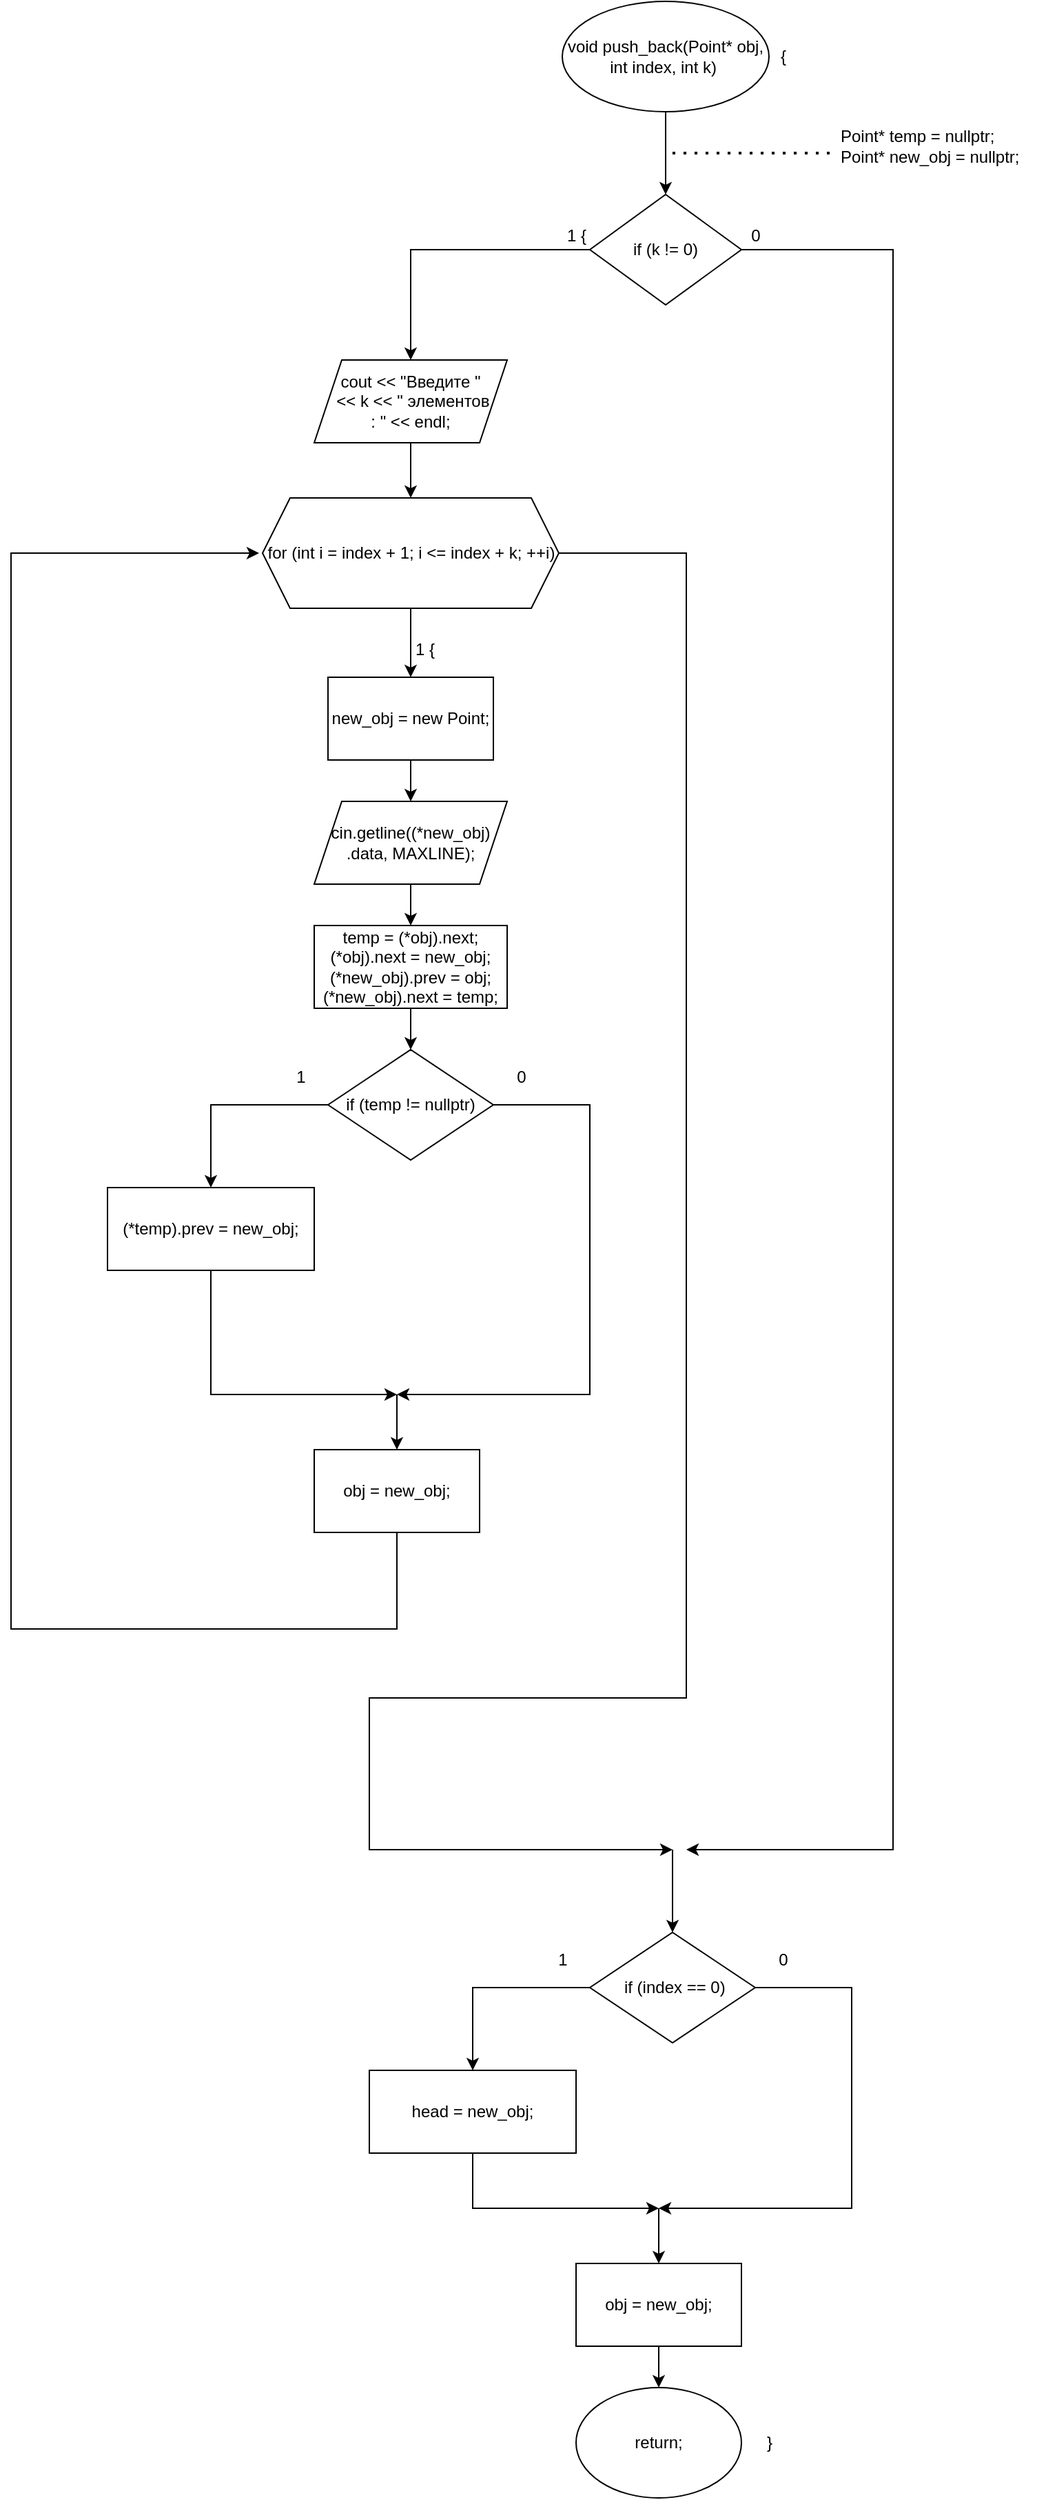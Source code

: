 <mxfile version="13.9.9" type="device"><diagram id="WZKcyplTjmPEuOk7JBOn" name="Страница 1"><mxGraphModel dx="2044" dy="720" grid="1" gridSize="10" guides="1" tooltips="1" connect="1" arrows="1" fold="1" page="1" pageScale="1" pageWidth="827" pageHeight="1169" math="0" shadow="0"><root><mxCell id="0"/><mxCell id="1" parent="0"/><mxCell id="iH49pDxHAX3TET1QfHpG-50" value="" style="endArrow=classic;html=1;" edge="1" parent="1" target="iH49pDxHAX3TET1QfHpG-51"><mxGeometry width="50" height="50" relative="1" as="geometry"><mxPoint x="420" y="1630" as="sourcePoint"/><mxPoint x="430" y="1490" as="targetPoint"/></mxGeometry></mxCell><mxCell id="iH49pDxHAX3TET1QfHpG-164" style="edgeStyle=orthogonalEdgeStyle;rounded=0;orthogonalLoop=1;jettySize=auto;html=1;" edge="1" parent="1" source="iH49pDxHAX3TET1QfHpG-51" target="iH49pDxHAX3TET1QfHpG-162"><mxGeometry relative="1" as="geometry"/></mxCell><mxCell id="iH49pDxHAX3TET1QfHpG-51" value="obj = new_obj;" style="rounded=0;whiteSpace=wrap;html=1;" vertex="1" parent="1"><mxGeometry x="360" y="1670" width="120" height="60" as="geometry"/></mxCell><mxCell id="iH49pDxHAX3TET1QfHpG-52" style="edgeStyle=orthogonalEdgeStyle;rounded=0;orthogonalLoop=1;jettySize=auto;html=1;" edge="1" parent="1" source="iH49pDxHAX3TET1QfHpG-54" target="iH49pDxHAX3TET1QfHpG-58"><mxGeometry relative="1" as="geometry"><mxPoint x="330" y="1530" as="targetPoint"/></mxGeometry></mxCell><mxCell id="iH49pDxHAX3TET1QfHpG-53" style="edgeStyle=orthogonalEdgeStyle;rounded=0;orthogonalLoop=1;jettySize=auto;html=1;" edge="1" parent="1" source="iH49pDxHAX3TET1QfHpG-54"><mxGeometry relative="1" as="geometry"><mxPoint x="420" y="1630" as="targetPoint"/><Array as="points"><mxPoint x="560" y="1470"/><mxPoint x="560" y="1630"/><mxPoint x="420" y="1630"/></Array></mxGeometry></mxCell><mxCell id="iH49pDxHAX3TET1QfHpG-54" value="&amp;nbsp;if (index == 0)" style="rhombus;whiteSpace=wrap;html=1;" vertex="1" parent="1"><mxGeometry x="370" y="1430" width="120" height="80" as="geometry"/></mxCell><mxCell id="iH49pDxHAX3TET1QfHpG-55" value="1" style="text;html=1;align=center;verticalAlign=middle;resizable=0;points=[];autosize=1;" vertex="1" parent="1"><mxGeometry x="340" y="1440" width="20" height="20" as="geometry"/></mxCell><mxCell id="iH49pDxHAX3TET1QfHpG-56" value="0" style="text;html=1;align=center;verticalAlign=middle;resizable=0;points=[];autosize=1;" vertex="1" parent="1"><mxGeometry x="500" y="1440" width="20" height="20" as="geometry"/></mxCell><mxCell id="iH49pDxHAX3TET1QfHpG-57" style="edgeStyle=orthogonalEdgeStyle;rounded=0;orthogonalLoop=1;jettySize=auto;html=1;" edge="1" parent="1" source="iH49pDxHAX3TET1QfHpG-58"><mxGeometry relative="1" as="geometry"><mxPoint x="420" y="1630" as="targetPoint"/><Array as="points"><mxPoint x="285" y="1630"/><mxPoint x="420" y="1630"/></Array></mxGeometry></mxCell><mxCell id="iH49pDxHAX3TET1QfHpG-58" value="head = new_obj;" style="rounded=0;whiteSpace=wrap;html=1;" vertex="1" parent="1"><mxGeometry x="210" y="1530" width="150" height="60" as="geometry"/></mxCell><mxCell id="iH49pDxHAX3TET1QfHpG-129" style="edgeStyle=orthogonalEdgeStyle;rounded=0;orthogonalLoop=1;jettySize=auto;html=1;" edge="1" parent="1" source="iH49pDxHAX3TET1QfHpG-130" target="iH49pDxHAX3TET1QfHpG-133"><mxGeometry relative="1" as="geometry"><mxPoint x="425" y="200" as="targetPoint"/></mxGeometry></mxCell><mxCell id="iH49pDxHAX3TET1QfHpG-130" value="void push_back(Point* obj, int index, int k)&amp;nbsp;" style="ellipse;whiteSpace=wrap;html=1;" vertex="1" parent="1"><mxGeometry x="350" y="30" width="150" height="80" as="geometry"/></mxCell><mxCell id="iH49pDxHAX3TET1QfHpG-131" style="edgeStyle=orthogonalEdgeStyle;rounded=0;orthogonalLoop=1;jettySize=auto;html=1;" edge="1" parent="1" source="iH49pDxHAX3TET1QfHpG-133"><mxGeometry relative="1" as="geometry"><mxPoint x="240" y="290" as="targetPoint"/><Array as="points"><mxPoint x="240" y="210"/><mxPoint x="240" y="270"/></Array></mxGeometry></mxCell><mxCell id="iH49pDxHAX3TET1QfHpG-132" style="edgeStyle=orthogonalEdgeStyle;rounded=0;orthogonalLoop=1;jettySize=auto;html=1;exitX=1;exitY=0.5;exitDx=0;exitDy=0;" edge="1" parent="1" source="iH49pDxHAX3TET1QfHpG-133"><mxGeometry relative="1" as="geometry"><mxPoint x="440" y="1370" as="targetPoint"/><Array as="points"><mxPoint x="590" y="210"/><mxPoint x="590" y="1370"/></Array></mxGeometry></mxCell><mxCell id="iH49pDxHAX3TET1QfHpG-133" value="if (k != 0)" style="rhombus;whiteSpace=wrap;html=1;" vertex="1" parent="1"><mxGeometry x="370" y="170" width="110" height="80" as="geometry"/></mxCell><mxCell id="iH49pDxHAX3TET1QfHpG-134" value="1 {" style="text;html=1;align=center;verticalAlign=middle;resizable=0;points=[];autosize=1;" vertex="1" parent="1"><mxGeometry x="345" y="190" width="30" height="20" as="geometry"/></mxCell><mxCell id="iH49pDxHAX3TET1QfHpG-135" value="0" style="text;html=1;align=center;verticalAlign=middle;resizable=0;points=[];autosize=1;" vertex="1" parent="1"><mxGeometry x="480" y="190" width="20" height="20" as="geometry"/></mxCell><mxCell id="iH49pDxHAX3TET1QfHpG-136" value="" style="endArrow=none;dashed=1;html=1;dashPattern=1 3;strokeWidth=2;" edge="1" parent="1"><mxGeometry width="50" height="50" relative="1" as="geometry"><mxPoint x="430" y="140" as="sourcePoint"/><mxPoint x="550" y="140" as="targetPoint"/></mxGeometry></mxCell><mxCell id="iH49pDxHAX3TET1QfHpG-137" value="&lt;div&gt;Point* temp = nullptr;&lt;/div&gt;&lt;div&gt;&lt;span&gt;&#9;&lt;/span&gt;Point* new_obj = nullptr;&lt;/div&gt;" style="text;html=1;align=left;verticalAlign=middle;resizable=0;points=[];autosize=1;" vertex="1" parent="1"><mxGeometry x="550" y="120" width="150" height="30" as="geometry"/></mxCell><mxCell id="iH49pDxHAX3TET1QfHpG-138" style="edgeStyle=orthogonalEdgeStyle;rounded=0;orthogonalLoop=1;jettySize=auto;html=1;" edge="1" parent="1" source="iH49pDxHAX3TET1QfHpG-139"><mxGeometry relative="1" as="geometry"><mxPoint x="240" y="390" as="targetPoint"/><Array as="points"><mxPoint x="240" y="390"/></Array></mxGeometry></mxCell><mxCell id="iH49pDxHAX3TET1QfHpG-139" value="cout &amp;lt;&amp;lt; &quot;Введите &quot;&lt;br&gt;&amp;nbsp;&amp;lt;&amp;lt; k &amp;lt;&amp;lt; &quot; элементов&lt;br&gt;: &quot; &amp;lt;&amp;lt; endl;" style="shape=parallelogram;perimeter=parallelogramPerimeter;whiteSpace=wrap;html=1;fixedSize=1;" vertex="1" parent="1"><mxGeometry x="170" y="290" width="140" height="60" as="geometry"/></mxCell><mxCell id="iH49pDxHAX3TET1QfHpG-140" style="edgeStyle=orthogonalEdgeStyle;rounded=0;orthogonalLoop=1;jettySize=auto;html=1;" edge="1" parent="1" source="iH49pDxHAX3TET1QfHpG-142"><mxGeometry relative="1" as="geometry"><mxPoint x="240" y="520" as="targetPoint"/></mxGeometry></mxCell><mxCell id="iH49pDxHAX3TET1QfHpG-141" style="edgeStyle=orthogonalEdgeStyle;rounded=0;orthogonalLoop=1;jettySize=auto;html=1;" edge="1" parent="1" source="iH49pDxHAX3TET1QfHpG-142"><mxGeometry relative="1" as="geometry"><mxPoint x="430" y="1370" as="targetPoint"/><Array as="points"><mxPoint x="440" y="430"/><mxPoint x="440" y="1260"/><mxPoint x="210" y="1260"/><mxPoint x="210" y="1370"/></Array></mxGeometry></mxCell><mxCell id="iH49pDxHAX3TET1QfHpG-142" value="for (int i = index + 1; i &amp;lt;= index + k; ++i)" style="shape=hexagon;perimeter=hexagonPerimeter2;whiteSpace=wrap;html=1;fixedSize=1;" vertex="1" parent="1"><mxGeometry x="132.5" y="390" width="215" height="80" as="geometry"/></mxCell><mxCell id="iH49pDxHAX3TET1QfHpG-143" value="1 {" style="text;html=1;align=center;verticalAlign=middle;resizable=0;points=[];autosize=1;" vertex="1" parent="1"><mxGeometry x="235" y="490" width="30" height="20" as="geometry"/></mxCell><mxCell id="iH49pDxHAX3TET1QfHpG-144" value="{" style="text;html=1;align=center;verticalAlign=middle;resizable=0;points=[];autosize=1;" vertex="1" parent="1"><mxGeometry x="500" y="60" width="20" height="20" as="geometry"/></mxCell><mxCell id="iH49pDxHAX3TET1QfHpG-145" style="edgeStyle=orthogonalEdgeStyle;rounded=0;orthogonalLoop=1;jettySize=auto;html=1;" edge="1" parent="1" source="iH49pDxHAX3TET1QfHpG-146" target="iH49pDxHAX3TET1QfHpG-148"><mxGeometry relative="1" as="geometry"><mxPoint x="240" y="610" as="targetPoint"/></mxGeometry></mxCell><mxCell id="iH49pDxHAX3TET1QfHpG-146" value="new_obj = new Point;" style="rounded=0;whiteSpace=wrap;html=1;" vertex="1" parent="1"><mxGeometry x="180" y="520" width="120" height="60" as="geometry"/></mxCell><mxCell id="iH49pDxHAX3TET1QfHpG-147" style="edgeStyle=orthogonalEdgeStyle;rounded=0;orthogonalLoop=1;jettySize=auto;html=1;" edge="1" parent="1" source="iH49pDxHAX3TET1QfHpG-148" target="iH49pDxHAX3TET1QfHpG-150"><mxGeometry relative="1" as="geometry"><mxPoint x="240" y="700" as="targetPoint"/></mxGeometry></mxCell><mxCell id="iH49pDxHAX3TET1QfHpG-148" value="cin.getline((*new_obj)&lt;br&gt;.data, MAXLINE);" style="shape=parallelogram;perimeter=parallelogramPerimeter;whiteSpace=wrap;html=1;fixedSize=1;" vertex="1" parent="1"><mxGeometry x="170" y="610" width="140" height="60" as="geometry"/></mxCell><mxCell id="iH49pDxHAX3TET1QfHpG-149" style="edgeStyle=orthogonalEdgeStyle;rounded=0;orthogonalLoop=1;jettySize=auto;html=1;" edge="1" parent="1" source="iH49pDxHAX3TET1QfHpG-150" target="iH49pDxHAX3TET1QfHpG-153"><mxGeometry relative="1" as="geometry"><mxPoint x="240" y="790" as="targetPoint"/></mxGeometry></mxCell><mxCell id="iH49pDxHAX3TET1QfHpG-150" value="&lt;div&gt;temp = (*obj).next;&lt;/div&gt;&lt;div&gt;&lt;span&gt;&#9;&#9;&lt;/span&gt;(*obj).next = new_obj;&lt;/div&gt;&lt;div&gt;&lt;span&gt;&#9;&#9;&lt;/span&gt;(*new_obj).prev = obj;&lt;/div&gt;&lt;div&gt;&lt;span&gt;&#9;&#9;&lt;/span&gt;(*new_obj).next = temp;&lt;/div&gt;" style="rounded=0;whiteSpace=wrap;html=1;" vertex="1" parent="1"><mxGeometry x="170" y="700" width="140" height="60" as="geometry"/></mxCell><mxCell id="iH49pDxHAX3TET1QfHpG-151" style="edgeStyle=orthogonalEdgeStyle;rounded=0;orthogonalLoop=1;jettySize=auto;html=1;" edge="1" parent="1" source="iH49pDxHAX3TET1QfHpG-153" target="iH49pDxHAX3TET1QfHpG-157"><mxGeometry relative="1" as="geometry"><mxPoint x="140" y="890" as="targetPoint"/></mxGeometry></mxCell><mxCell id="iH49pDxHAX3TET1QfHpG-152" style="edgeStyle=orthogonalEdgeStyle;rounded=0;orthogonalLoop=1;jettySize=auto;html=1;" edge="1" parent="1" source="iH49pDxHAX3TET1QfHpG-153"><mxGeometry relative="1" as="geometry"><mxPoint x="230" y="1040" as="targetPoint"/><Array as="points"><mxPoint x="370" y="830"/><mxPoint x="370" y="1040"/></Array></mxGeometry></mxCell><mxCell id="iH49pDxHAX3TET1QfHpG-153" value="if (temp != nullptr)" style="rhombus;whiteSpace=wrap;html=1;" vertex="1" parent="1"><mxGeometry x="180" y="790" width="120" height="80" as="geometry"/></mxCell><mxCell id="iH49pDxHAX3TET1QfHpG-154" value="1" style="text;html=1;align=center;verticalAlign=middle;resizable=0;points=[];autosize=1;" vertex="1" parent="1"><mxGeometry x="150" y="800" width="20" height="20" as="geometry"/></mxCell><mxCell id="iH49pDxHAX3TET1QfHpG-155" value="0" style="text;html=1;align=center;verticalAlign=middle;resizable=0;points=[];autosize=1;" vertex="1" parent="1"><mxGeometry x="310" y="800" width="20" height="20" as="geometry"/></mxCell><mxCell id="iH49pDxHAX3TET1QfHpG-156" style="edgeStyle=orthogonalEdgeStyle;rounded=0;orthogonalLoop=1;jettySize=auto;html=1;" edge="1" parent="1" source="iH49pDxHAX3TET1QfHpG-157"><mxGeometry relative="1" as="geometry"><mxPoint x="230" y="1040" as="targetPoint"/><Array as="points"><mxPoint x="95" y="1040"/></Array></mxGeometry></mxCell><mxCell id="iH49pDxHAX3TET1QfHpG-157" value="(*temp).prev = new_obj;" style="rounded=0;whiteSpace=wrap;html=1;" vertex="1" parent="1"><mxGeometry x="20" y="890" width="150" height="60" as="geometry"/></mxCell><mxCell id="iH49pDxHAX3TET1QfHpG-158" value="" style="endArrow=classic;html=1;" edge="1" parent="1" target="iH49pDxHAX3TET1QfHpG-160"><mxGeometry width="50" height="50" relative="1" as="geometry"><mxPoint x="230" y="1040" as="sourcePoint"/><mxPoint x="230" y="1070" as="targetPoint"/></mxGeometry></mxCell><mxCell id="iH49pDxHAX3TET1QfHpG-159" style="edgeStyle=orthogonalEdgeStyle;rounded=0;orthogonalLoop=1;jettySize=auto;html=1;" edge="1" parent="1" source="iH49pDxHAX3TET1QfHpG-160"><mxGeometry relative="1" as="geometry"><mxPoint x="130" y="430" as="targetPoint"/><Array as="points"><mxPoint x="230" y="1210"/><mxPoint x="-50" y="1210"/><mxPoint x="-50" y="430"/></Array></mxGeometry></mxCell><mxCell id="iH49pDxHAX3TET1QfHpG-160" value="obj = new_obj;" style="rounded=0;whiteSpace=wrap;html=1;" vertex="1" parent="1"><mxGeometry x="170" y="1080" width="120" height="60" as="geometry"/></mxCell><mxCell id="iH49pDxHAX3TET1QfHpG-161" value="" style="endArrow=classic;html=1;entryX=0.5;entryY=0;entryDx=0;entryDy=0;" edge="1" parent="1" target="iH49pDxHAX3TET1QfHpG-54"><mxGeometry width="50" height="50" relative="1" as="geometry"><mxPoint x="430" y="1370" as="sourcePoint"/><mxPoint x="430" y="1470" as="targetPoint"/></mxGeometry></mxCell><mxCell id="iH49pDxHAX3TET1QfHpG-162" value="return;" style="ellipse;whiteSpace=wrap;html=1;" vertex="1" parent="1"><mxGeometry x="360" y="1760" width="120" height="80" as="geometry"/></mxCell><mxCell id="iH49pDxHAX3TET1QfHpG-165" value="}" style="text;html=1;align=center;verticalAlign=middle;resizable=0;points=[];autosize=1;" vertex="1" parent="1"><mxGeometry x="490" y="1790" width="20" height="20" as="geometry"/></mxCell></root></mxGraphModel></diagram></mxfile>